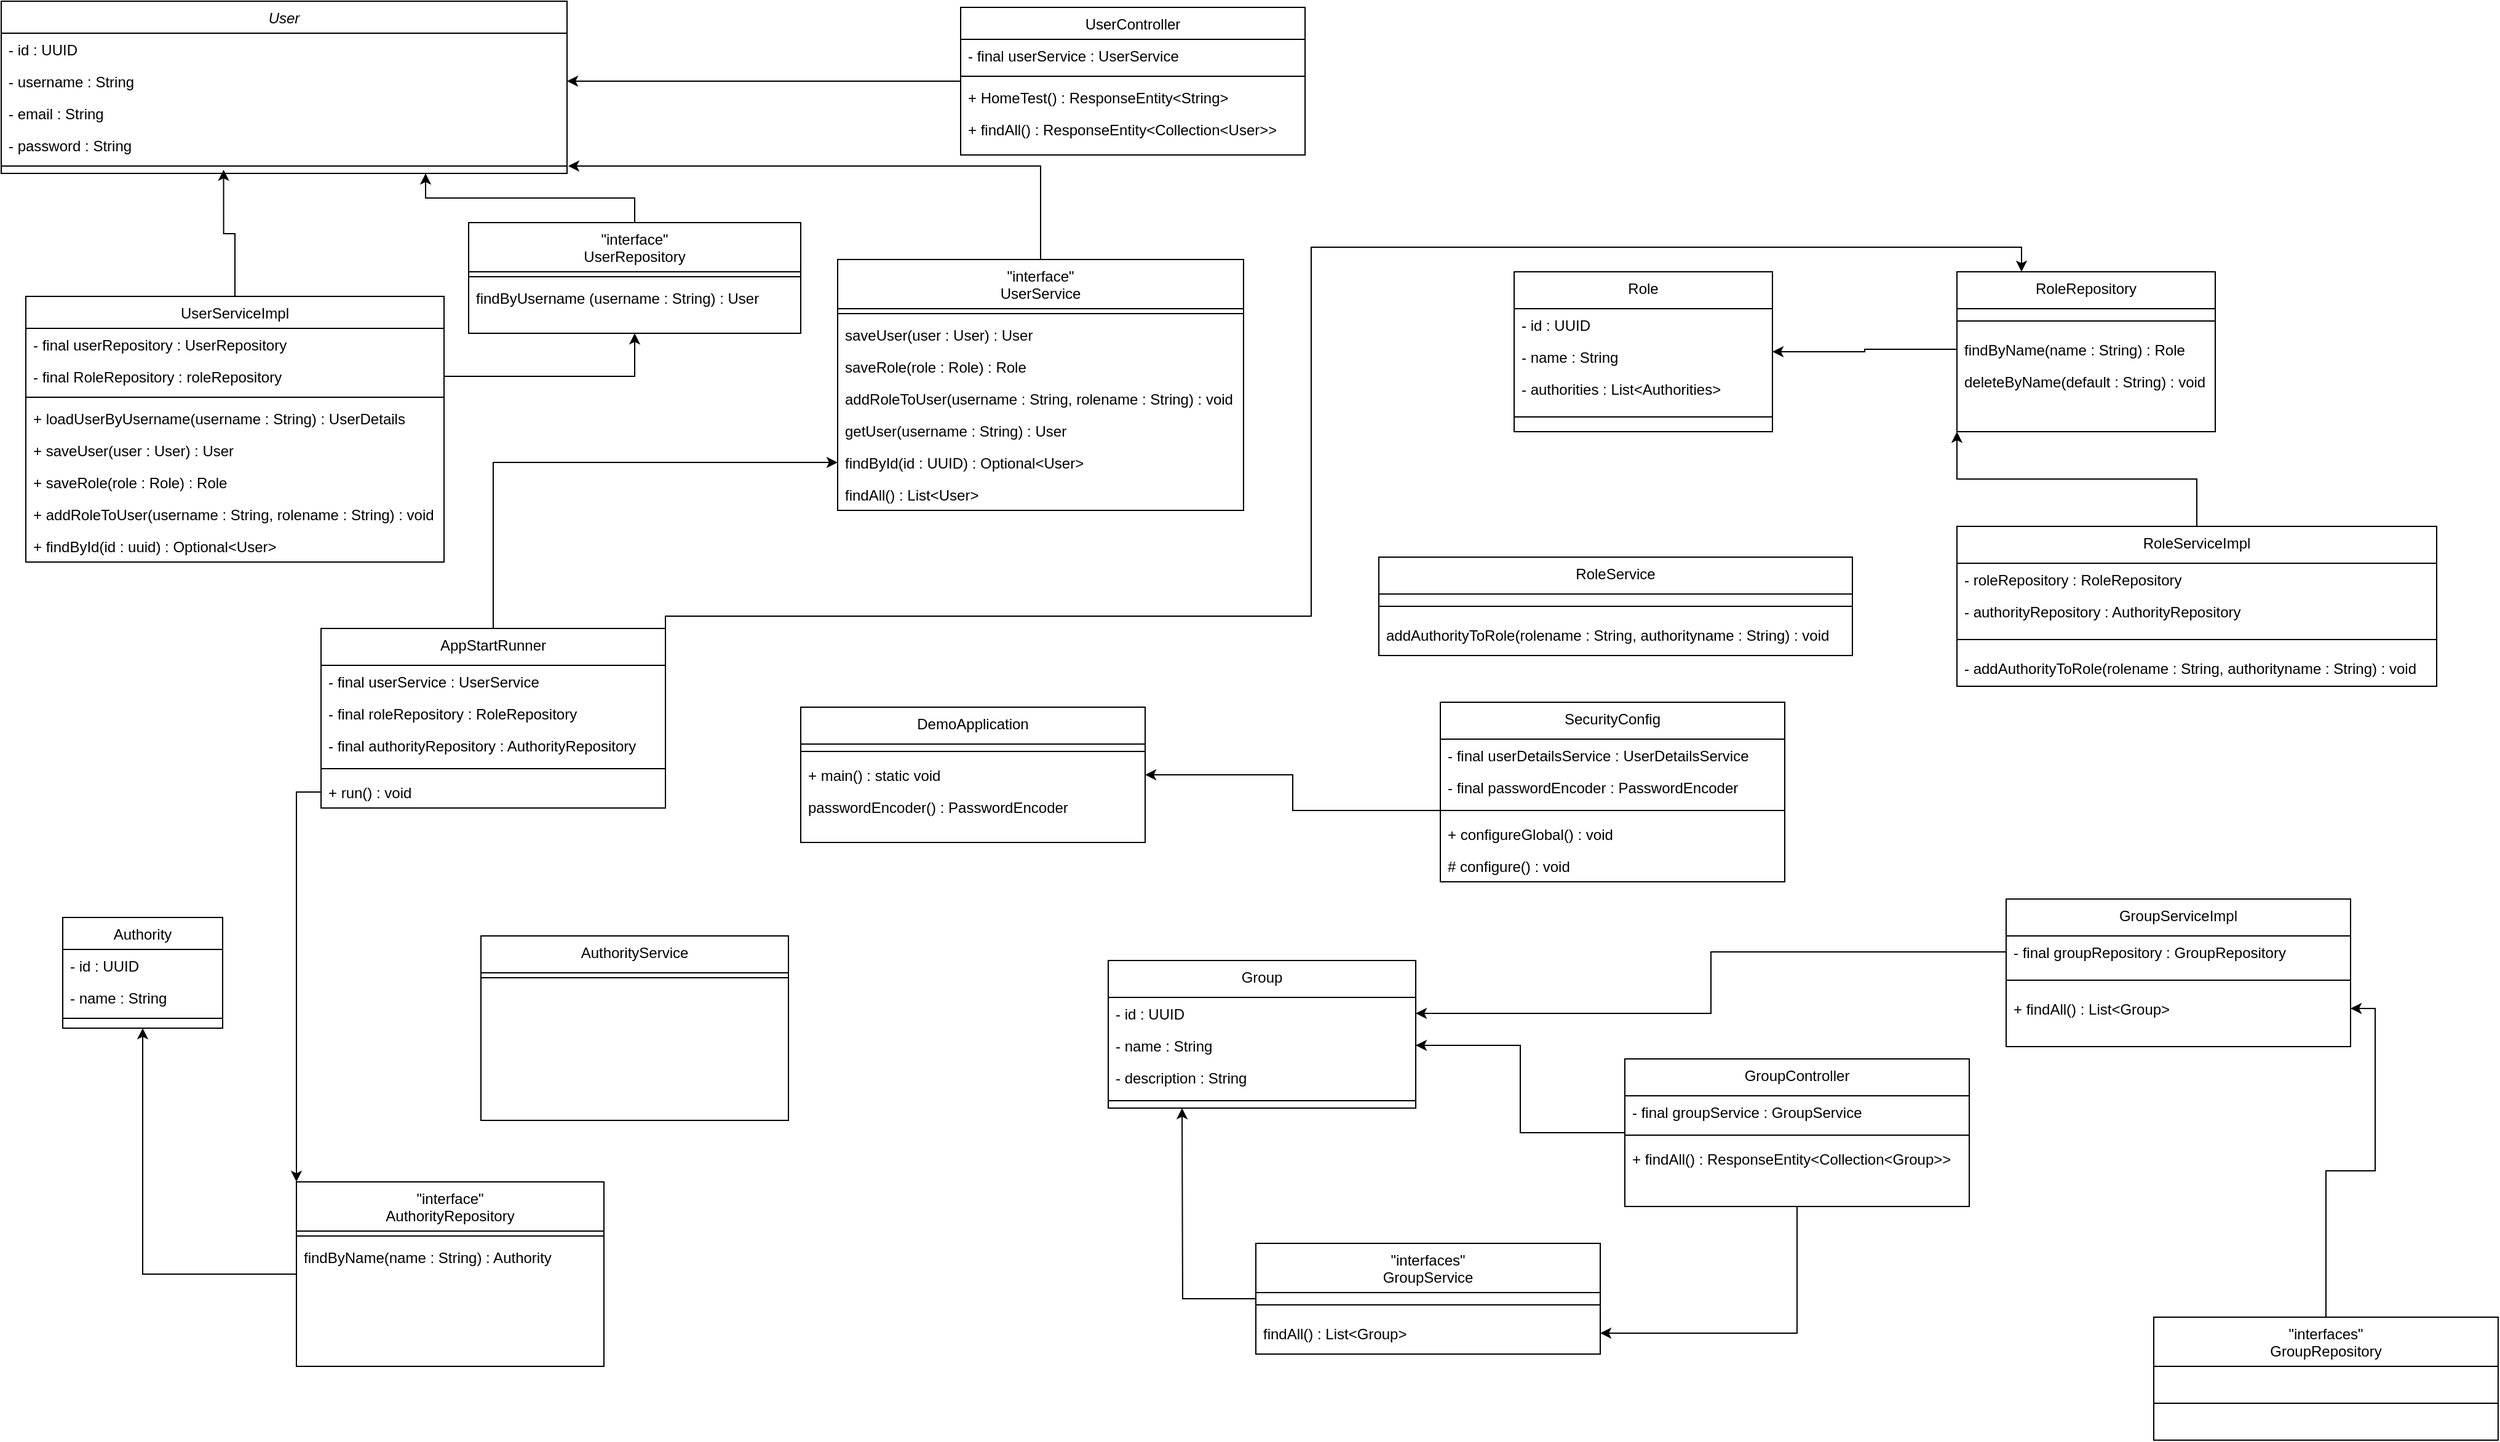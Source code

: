 <mxfile version="15.7.1" type="device"><diagram id="C5RBs43oDa-KdzZeNtuy" name="Page-1"><mxGraphModel dx="2031" dy="1174" grid="1" gridSize="10" guides="1" tooltips="1" connect="1" arrows="1" fold="1" page="1" pageScale="1" pageWidth="827" pageHeight="1169" math="0" shadow="0"><root><mxCell id="WIyWlLk6GJQsqaUBKTNV-0"/><mxCell id="WIyWlLk6GJQsqaUBKTNV-1" parent="WIyWlLk6GJQsqaUBKTNV-0"/><mxCell id="zkfFHV4jXpPFQw0GAbJ--0" value="User" style="swimlane;fontStyle=2;align=center;verticalAlign=top;childLayout=stackLayout;horizontal=1;startSize=26;horizontalStack=0;resizeParent=1;resizeLast=0;collapsible=1;marginBottom=0;rounded=0;shadow=0;strokeWidth=1;" parent="WIyWlLk6GJQsqaUBKTNV-1" vertex="1"><mxGeometry x="20" y="10" width="460" height="140" as="geometry"><mxRectangle x="230" y="140" width="160" height="26" as="alternateBounds"/></mxGeometry></mxCell><mxCell id="zkfFHV4jXpPFQw0GAbJ--1" value="- id : UUID" style="text;align=left;verticalAlign=top;spacingLeft=4;spacingRight=4;overflow=hidden;rotatable=0;points=[[0,0.5],[1,0.5]];portConstraint=eastwest;" parent="zkfFHV4jXpPFQw0GAbJ--0" vertex="1"><mxGeometry y="26" width="460" height="26" as="geometry"/></mxCell><mxCell id="zkfFHV4jXpPFQw0GAbJ--2" value="- username : String" style="text;align=left;verticalAlign=top;spacingLeft=4;spacingRight=4;overflow=hidden;rotatable=0;points=[[0,0.5],[1,0.5]];portConstraint=eastwest;rounded=0;shadow=0;html=0;" parent="zkfFHV4jXpPFQw0GAbJ--0" vertex="1"><mxGeometry y="52" width="460" height="26" as="geometry"/></mxCell><mxCell id="zkfFHV4jXpPFQw0GAbJ--3" value="- email : String" style="text;align=left;verticalAlign=top;spacingLeft=4;spacingRight=4;overflow=hidden;rotatable=0;points=[[0,0.5],[1,0.5]];portConstraint=eastwest;rounded=0;shadow=0;html=0;" parent="zkfFHV4jXpPFQw0GAbJ--0" vertex="1"><mxGeometry y="78" width="460" height="26" as="geometry"/></mxCell><mxCell id="X42Jda4j9QLvbI-s5N7s-0" value="- password : String" style="text;align=left;verticalAlign=top;spacingLeft=4;spacingRight=4;overflow=hidden;rotatable=0;points=[[0,0.5],[1,0.5]];portConstraint=eastwest;rounded=0;shadow=0;html=0;" vertex="1" parent="zkfFHV4jXpPFQw0GAbJ--0"><mxGeometry y="104" width="460" height="26" as="geometry"/></mxCell><mxCell id="zkfFHV4jXpPFQw0GAbJ--4" value="" style="line;html=1;strokeWidth=1;align=left;verticalAlign=middle;spacingTop=-1;spacingLeft=3;spacingRight=3;rotatable=0;labelPosition=right;points=[];portConstraint=eastwest;" parent="zkfFHV4jXpPFQw0GAbJ--0" vertex="1"><mxGeometry y="130" width="460" height="8" as="geometry"/></mxCell><mxCell id="X42Jda4j9QLvbI-s5N7s-59" style="edgeStyle=orthogonalEdgeStyle;rounded=0;orthogonalLoop=1;jettySize=auto;html=1;entryX=0.75;entryY=1;entryDx=0;entryDy=0;" edge="1" parent="WIyWlLk6GJQsqaUBKTNV-1" source="zkfFHV4jXpPFQw0GAbJ--6" target="zkfFHV4jXpPFQw0GAbJ--0"><mxGeometry relative="1" as="geometry"/></mxCell><mxCell id="zkfFHV4jXpPFQw0GAbJ--6" value="&quot;interface&quot;&#10;UserRepository" style="swimlane;fontStyle=0;align=center;verticalAlign=top;childLayout=stackLayout;horizontal=1;startSize=40;horizontalStack=0;resizeParent=1;resizeLast=0;collapsible=1;marginBottom=0;rounded=0;shadow=0;strokeWidth=1;" parent="WIyWlLk6GJQsqaUBKTNV-1" vertex="1"><mxGeometry x="400" y="190" width="270" height="90" as="geometry"><mxRectangle x="130" y="380" width="160" height="26" as="alternateBounds"/></mxGeometry></mxCell><mxCell id="zkfFHV4jXpPFQw0GAbJ--9" value="" style="line;html=1;strokeWidth=1;align=left;verticalAlign=middle;spacingTop=-1;spacingLeft=3;spacingRight=3;rotatable=0;labelPosition=right;points=[];portConstraint=eastwest;" parent="zkfFHV4jXpPFQw0GAbJ--6" vertex="1"><mxGeometry y="40" width="270" height="8" as="geometry"/></mxCell><mxCell id="X42Jda4j9QLvbI-s5N7s-19" value="findByUsername (username : String) : User" style="text;align=left;verticalAlign=top;spacingLeft=4;spacingRight=4;overflow=hidden;rotatable=0;points=[[0,0.5],[1,0.5]];portConstraint=eastwest;" vertex="1" parent="zkfFHV4jXpPFQw0GAbJ--6"><mxGeometry y="48" width="270" height="26" as="geometry"/></mxCell><mxCell id="X42Jda4j9QLvbI-s5N7s-63" style="edgeStyle=orthogonalEdgeStyle;rounded=0;orthogonalLoop=1;jettySize=auto;html=1;entryX=1.002;entryY=1.154;entryDx=0;entryDy=0;entryPerimeter=0;" edge="1" parent="WIyWlLk6GJQsqaUBKTNV-1" source="zkfFHV4jXpPFQw0GAbJ--13" target="X42Jda4j9QLvbI-s5N7s-0"><mxGeometry relative="1" as="geometry"/></mxCell><mxCell id="zkfFHV4jXpPFQw0GAbJ--13" value="&quot;interface&quot;&#10;UserService" style="swimlane;fontStyle=0;align=center;verticalAlign=top;childLayout=stackLayout;horizontal=1;startSize=40;horizontalStack=0;resizeParent=1;resizeLast=0;collapsible=1;marginBottom=0;rounded=0;shadow=0;strokeWidth=1;" parent="WIyWlLk6GJQsqaUBKTNV-1" vertex="1"><mxGeometry x="700" y="220" width="330" height="204" as="geometry"><mxRectangle x="340" y="380" width="170" height="26" as="alternateBounds"/></mxGeometry></mxCell><mxCell id="zkfFHV4jXpPFQw0GAbJ--15" value="" style="line;html=1;strokeWidth=1;align=left;verticalAlign=middle;spacingTop=-1;spacingLeft=3;spacingRight=3;rotatable=0;labelPosition=right;points=[];portConstraint=eastwest;" parent="zkfFHV4jXpPFQw0GAbJ--13" vertex="1"><mxGeometry y="40" width="330" height="8" as="geometry"/></mxCell><mxCell id="X42Jda4j9QLvbI-s5N7s-20" value="saveUser(user : User) : User" style="text;align=left;verticalAlign=top;spacingLeft=4;spacingRight=4;overflow=hidden;rotatable=0;points=[[0,0.5],[1,0.5]];portConstraint=eastwest;" vertex="1" parent="zkfFHV4jXpPFQw0GAbJ--13"><mxGeometry y="48" width="330" height="26" as="geometry"/></mxCell><mxCell id="X42Jda4j9QLvbI-s5N7s-21" value="saveRole(role : Role) : Role" style="text;align=left;verticalAlign=top;spacingLeft=4;spacingRight=4;overflow=hidden;rotatable=0;points=[[0,0.5],[1,0.5]];portConstraint=eastwest;" vertex="1" parent="zkfFHV4jXpPFQw0GAbJ--13"><mxGeometry y="74" width="330" height="26" as="geometry"/></mxCell><mxCell id="X42Jda4j9QLvbI-s5N7s-23" value="addRoleToUser(username : String, rolename : String) : void" style="text;align=left;verticalAlign=top;spacingLeft=4;spacingRight=4;overflow=hidden;rotatable=0;points=[[0,0.5],[1,0.5]];portConstraint=eastwest;" vertex="1" parent="zkfFHV4jXpPFQw0GAbJ--13"><mxGeometry y="100" width="330" height="26" as="geometry"/></mxCell><mxCell id="X42Jda4j9QLvbI-s5N7s-22" value="getUser(username : String) : User " style="text;align=left;verticalAlign=top;spacingLeft=4;spacingRight=4;overflow=hidden;rotatable=0;points=[[0,0.5],[1,0.5]];portConstraint=eastwest;" vertex="1" parent="zkfFHV4jXpPFQw0GAbJ--13"><mxGeometry y="126" width="330" height="26" as="geometry"/></mxCell><mxCell id="X42Jda4j9QLvbI-s5N7s-25" value="findById(id : UUID) : Optional&lt;User&gt;" style="text;align=left;verticalAlign=top;spacingLeft=4;spacingRight=4;overflow=hidden;rotatable=0;points=[[0,0.5],[1,0.5]];portConstraint=eastwest;" vertex="1" parent="zkfFHV4jXpPFQw0GAbJ--13"><mxGeometry y="152" width="330" height="26" as="geometry"/></mxCell><mxCell id="X42Jda4j9QLvbI-s5N7s-24" value="findAll() : List&lt;User&gt;" style="text;align=left;verticalAlign=top;spacingLeft=4;spacingRight=4;overflow=hidden;rotatable=0;points=[[0,0.5],[1,0.5]];portConstraint=eastwest;" vertex="1" parent="zkfFHV4jXpPFQw0GAbJ--13"><mxGeometry y="178" width="330" height="26" as="geometry"/></mxCell><mxCell id="X42Jda4j9QLvbI-s5N7s-60" style="edgeStyle=orthogonalEdgeStyle;rounded=0;orthogonalLoop=1;jettySize=auto;html=1;entryX=1;entryY=0.5;entryDx=0;entryDy=0;" edge="1" parent="WIyWlLk6GJQsqaUBKTNV-1" source="zkfFHV4jXpPFQw0GAbJ--17" target="zkfFHV4jXpPFQw0GAbJ--2"><mxGeometry relative="1" as="geometry"><mxPoint x="670" y="60" as="targetPoint"/></mxGeometry></mxCell><mxCell id="zkfFHV4jXpPFQw0GAbJ--17" value="UserController" style="swimlane;fontStyle=0;align=center;verticalAlign=top;childLayout=stackLayout;horizontal=1;startSize=26;horizontalStack=0;resizeParent=1;resizeLast=0;collapsible=1;marginBottom=0;rounded=0;shadow=0;strokeWidth=1;" parent="WIyWlLk6GJQsqaUBKTNV-1" vertex="1"><mxGeometry x="800" y="15" width="280" height="120" as="geometry"><mxRectangle x="550" y="140" width="160" height="26" as="alternateBounds"/></mxGeometry></mxCell><mxCell id="zkfFHV4jXpPFQw0GAbJ--18" value="- final userService : UserService" style="text;align=left;verticalAlign=top;spacingLeft=4;spacingRight=4;overflow=hidden;rotatable=0;points=[[0,0.5],[1,0.5]];portConstraint=eastwest;" parent="zkfFHV4jXpPFQw0GAbJ--17" vertex="1"><mxGeometry y="26" width="280" height="26" as="geometry"/></mxCell><mxCell id="zkfFHV4jXpPFQw0GAbJ--23" value="" style="line;html=1;strokeWidth=1;align=left;verticalAlign=middle;spacingTop=-1;spacingLeft=3;spacingRight=3;rotatable=0;labelPosition=right;points=[];portConstraint=eastwest;" parent="zkfFHV4jXpPFQw0GAbJ--17" vertex="1"><mxGeometry y="52" width="280" height="8" as="geometry"/></mxCell><mxCell id="zkfFHV4jXpPFQw0GAbJ--25" value="+ HomeTest() : ResponseEntity&lt;String&gt;" style="text;align=left;verticalAlign=top;spacingLeft=4;spacingRight=4;overflow=hidden;rotatable=0;points=[[0,0.5],[1,0.5]];portConstraint=eastwest;" parent="zkfFHV4jXpPFQw0GAbJ--17" vertex="1"><mxGeometry y="60" width="280" height="26" as="geometry"/></mxCell><mxCell id="X42Jda4j9QLvbI-s5N7s-32" value="+ findAll() : ResponseEntity&lt;Collection&lt;User&gt;&gt;" style="text;align=left;verticalAlign=top;spacingLeft=4;spacingRight=4;overflow=hidden;rotatable=0;points=[[0,0.5],[1,0.5]];portConstraint=eastwest;" vertex="1" parent="zkfFHV4jXpPFQw0GAbJ--17"><mxGeometry y="86" width="280" height="26" as="geometry"/></mxCell><mxCell id="X42Jda4j9QLvbI-s5N7s-53" style="edgeStyle=orthogonalEdgeStyle;rounded=0;orthogonalLoop=1;jettySize=auto;html=1;entryX=0.393;entryY=0.875;entryDx=0;entryDy=0;entryPerimeter=0;" edge="1" parent="WIyWlLk6GJQsqaUBKTNV-1" source="X42Jda4j9QLvbI-s5N7s-13" target="zkfFHV4jXpPFQw0GAbJ--4"><mxGeometry relative="1" as="geometry"/></mxCell><mxCell id="X42Jda4j9QLvbI-s5N7s-13" value="UserServiceImpl" style="swimlane;fontStyle=0;align=center;verticalAlign=top;childLayout=stackLayout;horizontal=1;startSize=26;horizontalStack=0;resizeParent=1;resizeLast=0;collapsible=1;marginBottom=0;rounded=0;shadow=0;strokeWidth=1;" vertex="1" parent="WIyWlLk6GJQsqaUBKTNV-1"><mxGeometry x="40" y="250" width="340" height="216" as="geometry"><mxRectangle x="340" y="380" width="170" height="26" as="alternateBounds"/></mxGeometry></mxCell><mxCell id="X42Jda4j9QLvbI-s5N7s-14" value="- final userRepository : UserRepository" style="text;align=left;verticalAlign=top;spacingLeft=4;spacingRight=4;overflow=hidden;rotatable=0;points=[[0,0.5],[1,0.5]];portConstraint=eastwest;" vertex="1" parent="X42Jda4j9QLvbI-s5N7s-13"><mxGeometry y="26" width="340" height="26" as="geometry"/></mxCell><mxCell id="X42Jda4j9QLvbI-s5N7s-26" value="- final RoleRepository : roleRepository" style="text;align=left;verticalAlign=top;spacingLeft=4;spacingRight=4;overflow=hidden;rotatable=0;points=[[0,0.5],[1,0.5]];portConstraint=eastwest;" vertex="1" parent="X42Jda4j9QLvbI-s5N7s-13"><mxGeometry y="52" width="340" height="26" as="geometry"/></mxCell><mxCell id="X42Jda4j9QLvbI-s5N7s-15" value="" style="line;html=1;strokeWidth=1;align=left;verticalAlign=middle;spacingTop=-1;spacingLeft=3;spacingRight=3;rotatable=0;labelPosition=right;points=[];portConstraint=eastwest;" vertex="1" parent="X42Jda4j9QLvbI-s5N7s-13"><mxGeometry y="78" width="340" height="8" as="geometry"/></mxCell><mxCell id="X42Jda4j9QLvbI-s5N7s-28" value="+ loadUserByUsername(username : String) : UserDetails" style="text;align=left;verticalAlign=top;spacingLeft=4;spacingRight=4;overflow=hidden;rotatable=0;points=[[0,0.5],[1,0.5]];portConstraint=eastwest;" vertex="1" parent="X42Jda4j9QLvbI-s5N7s-13"><mxGeometry y="86" width="340" height="26" as="geometry"/></mxCell><mxCell id="X42Jda4j9QLvbI-s5N7s-27" value="+ saveUser(user : User) : User" style="text;align=left;verticalAlign=top;spacingLeft=4;spacingRight=4;overflow=hidden;rotatable=0;points=[[0,0.5],[1,0.5]];portConstraint=eastwest;" vertex="1" parent="X42Jda4j9QLvbI-s5N7s-13"><mxGeometry y="112" width="340" height="26" as="geometry"/></mxCell><mxCell id="X42Jda4j9QLvbI-s5N7s-29" value="+ saveRole(role : Role) : Role" style="text;align=left;verticalAlign=top;spacingLeft=4;spacingRight=4;overflow=hidden;rotatable=0;points=[[0,0.5],[1,0.5]];portConstraint=eastwest;" vertex="1" parent="X42Jda4j9QLvbI-s5N7s-13"><mxGeometry y="138" width="340" height="26" as="geometry"/></mxCell><mxCell id="X42Jda4j9QLvbI-s5N7s-30" value="+ addRoleToUser(username : String, rolename : String) : void" style="text;align=left;verticalAlign=top;spacingLeft=4;spacingRight=4;overflow=hidden;rotatable=0;points=[[0,0.5],[1,0.5]];portConstraint=eastwest;" vertex="1" parent="X42Jda4j9QLvbI-s5N7s-13"><mxGeometry y="164" width="340" height="26" as="geometry"/></mxCell><mxCell id="X42Jda4j9QLvbI-s5N7s-31" value="+ findById(id : uuid) : Optional&lt;User&gt;" style="text;align=left;verticalAlign=top;spacingLeft=4;spacingRight=4;overflow=hidden;rotatable=0;points=[[0,0.5],[1,0.5]];portConstraint=eastwest;" vertex="1" parent="X42Jda4j9QLvbI-s5N7s-13"><mxGeometry y="190" width="340" height="26" as="geometry"/></mxCell><mxCell id="X42Jda4j9QLvbI-s5N7s-40" value="Authority" style="swimlane;fontStyle=0;align=center;verticalAlign=top;childLayout=stackLayout;horizontal=1;startSize=26;horizontalStack=0;resizeParent=1;resizeLast=0;collapsible=1;marginBottom=0;rounded=0;shadow=0;strokeWidth=1;" vertex="1" parent="WIyWlLk6GJQsqaUBKTNV-1"><mxGeometry x="70" y="755" width="130" height="90" as="geometry"><mxRectangle x="340" y="380" width="170" height="26" as="alternateBounds"/></mxGeometry></mxCell><mxCell id="X42Jda4j9QLvbI-s5N7s-41" value="- id : UUID" style="text;align=left;verticalAlign=top;spacingLeft=4;spacingRight=4;overflow=hidden;rotatable=0;points=[[0,0.5],[1,0.5]];portConstraint=eastwest;" vertex="1" parent="X42Jda4j9QLvbI-s5N7s-40"><mxGeometry y="26" width="130" height="26" as="geometry"/></mxCell><mxCell id="X42Jda4j9QLvbI-s5N7s-42" value="- name : String" style="text;align=left;verticalAlign=top;spacingLeft=4;spacingRight=4;overflow=hidden;rotatable=0;points=[[0,0.5],[1,0.5]];portConstraint=eastwest;" vertex="1" parent="X42Jda4j9QLvbI-s5N7s-40"><mxGeometry y="52" width="130" height="26" as="geometry"/></mxCell><mxCell id="X42Jda4j9QLvbI-s5N7s-43" value="" style="line;html=1;strokeWidth=1;align=left;verticalAlign=middle;spacingTop=-1;spacingLeft=3;spacingRight=3;rotatable=0;labelPosition=right;points=[];portConstraint=eastwest;" vertex="1" parent="X42Jda4j9QLvbI-s5N7s-40"><mxGeometry y="78" width="130" height="8" as="geometry"/></mxCell><mxCell id="X42Jda4j9QLvbI-s5N7s-58" style="edgeStyle=orthogonalEdgeStyle;rounded=0;orthogonalLoop=1;jettySize=auto;html=1;entryX=0.5;entryY=1;entryDx=0;entryDy=0;" edge="1" parent="WIyWlLk6GJQsqaUBKTNV-1" source="X42Jda4j9QLvbI-s5N7s-49" target="X42Jda4j9QLvbI-s5N7s-40"><mxGeometry relative="1" as="geometry"/></mxCell><mxCell id="X42Jda4j9QLvbI-s5N7s-49" value="&quot;interface&quot;&#10;AuthorityRepository" style="swimlane;fontStyle=0;align=center;verticalAlign=top;childLayout=stackLayout;horizontal=1;startSize=40;horizontalStack=0;resizeParent=1;resizeLast=0;collapsible=1;marginBottom=0;rounded=0;shadow=0;strokeWidth=1;" vertex="1" parent="WIyWlLk6GJQsqaUBKTNV-1"><mxGeometry x="260" y="970" width="250" height="150" as="geometry"><mxRectangle x="340" y="380" width="170" height="26" as="alternateBounds"/></mxGeometry></mxCell><mxCell id="X42Jda4j9QLvbI-s5N7s-52" value="" style="line;html=1;strokeWidth=1;align=left;verticalAlign=middle;spacingTop=-1;spacingLeft=3;spacingRight=3;rotatable=0;labelPosition=right;points=[];portConstraint=eastwest;" vertex="1" parent="X42Jda4j9QLvbI-s5N7s-49"><mxGeometry y="40" width="250" height="8" as="geometry"/></mxCell><mxCell id="X42Jda4j9QLvbI-s5N7s-50" value="findByName(name : String) : Authority" style="text;align=left;verticalAlign=top;spacingLeft=4;spacingRight=4;overflow=hidden;rotatable=0;points=[[0,0.5],[1,0.5]];portConstraint=eastwest;" vertex="1" parent="X42Jda4j9QLvbI-s5N7s-49"><mxGeometry y="48" width="250" height="26" as="geometry"/></mxCell><mxCell id="X42Jda4j9QLvbI-s5N7s-54" style="edgeStyle=orthogonalEdgeStyle;rounded=0;orthogonalLoop=1;jettySize=auto;html=1;entryX=0.5;entryY=1;entryDx=0;entryDy=0;" edge="1" parent="WIyWlLk6GJQsqaUBKTNV-1" source="X42Jda4j9QLvbI-s5N7s-26" target="zkfFHV4jXpPFQw0GAbJ--6"><mxGeometry relative="1" as="geometry"/></mxCell><mxCell id="X42Jda4j9QLvbI-s5N7s-55" value="AuthorityService" style="swimlane;fontStyle=0;align=center;verticalAlign=top;childLayout=stackLayout;horizontal=1;startSize=30;horizontalStack=0;resizeParent=1;resizeLast=0;collapsible=1;marginBottom=0;rounded=0;shadow=0;strokeWidth=1;" vertex="1" parent="WIyWlLk6GJQsqaUBKTNV-1"><mxGeometry x="410" y="770" width="250" height="150" as="geometry"><mxRectangle x="340" y="380" width="170" height="26" as="alternateBounds"/></mxGeometry></mxCell><mxCell id="X42Jda4j9QLvbI-s5N7s-56" value="" style="line;html=1;strokeWidth=1;align=left;verticalAlign=middle;spacingTop=-1;spacingLeft=3;spacingRight=3;rotatable=0;labelPosition=right;points=[];portConstraint=eastwest;" vertex="1" parent="X42Jda4j9QLvbI-s5N7s-55"><mxGeometry y="30" width="250" height="8" as="geometry"/></mxCell><mxCell id="X42Jda4j9QLvbI-s5N7s-64" value="Group" style="swimlane;fontStyle=0;align=center;verticalAlign=top;childLayout=stackLayout;horizontal=1;startSize=30;horizontalStack=0;resizeParent=1;resizeLast=0;collapsible=1;marginBottom=0;rounded=0;shadow=0;strokeWidth=1;" vertex="1" parent="WIyWlLk6GJQsqaUBKTNV-1"><mxGeometry x="920" y="790" width="250" height="120" as="geometry"><mxRectangle x="340" y="380" width="170" height="26" as="alternateBounds"/></mxGeometry></mxCell><mxCell id="X42Jda4j9QLvbI-s5N7s-66" value="- id : UUID" style="text;align=left;verticalAlign=top;spacingLeft=4;spacingRight=4;overflow=hidden;rotatable=0;points=[[0,0.5],[1,0.5]];portConstraint=eastwest;" vertex="1" parent="X42Jda4j9QLvbI-s5N7s-64"><mxGeometry y="30" width="250" height="26" as="geometry"/></mxCell><mxCell id="X42Jda4j9QLvbI-s5N7s-67" value="- name : String" style="text;align=left;verticalAlign=top;spacingLeft=4;spacingRight=4;overflow=hidden;rotatable=0;points=[[0,0.5],[1,0.5]];portConstraint=eastwest;" vertex="1" parent="X42Jda4j9QLvbI-s5N7s-64"><mxGeometry y="56" width="250" height="26" as="geometry"/></mxCell><mxCell id="X42Jda4j9QLvbI-s5N7s-68" value="- description : String" style="text;align=left;verticalAlign=top;spacingLeft=4;spacingRight=4;overflow=hidden;rotatable=0;points=[[0,0.5],[1,0.5]];portConstraint=eastwest;" vertex="1" parent="X42Jda4j9QLvbI-s5N7s-64"><mxGeometry y="82" width="250" height="26" as="geometry"/></mxCell><mxCell id="X42Jda4j9QLvbI-s5N7s-65" value="" style="line;html=1;strokeWidth=1;align=left;verticalAlign=middle;spacingTop=-1;spacingLeft=3;spacingRight=3;rotatable=0;labelPosition=right;points=[];portConstraint=eastwest;" vertex="1" parent="X42Jda4j9QLvbI-s5N7s-64"><mxGeometry y="108" width="250" height="12" as="geometry"/></mxCell><mxCell id="X42Jda4j9QLvbI-s5N7s-88" style="edgeStyle=orthogonalEdgeStyle;rounded=0;orthogonalLoop=1;jettySize=auto;html=1;entryX=1;entryY=0.5;entryDx=0;entryDy=0;" edge="1" parent="WIyWlLk6GJQsqaUBKTNV-1" source="X42Jda4j9QLvbI-s5N7s-69" target="X42Jda4j9QLvbI-s5N7s-67"><mxGeometry relative="1" as="geometry"/></mxCell><mxCell id="X42Jda4j9QLvbI-s5N7s-94" style="edgeStyle=orthogonalEdgeStyle;rounded=0;orthogonalLoop=1;jettySize=auto;html=1;exitX=0.5;exitY=1;exitDx=0;exitDy=0;entryX=1;entryY=0.5;entryDx=0;entryDy=0;" edge="1" parent="WIyWlLk6GJQsqaUBKTNV-1" source="X42Jda4j9QLvbI-s5N7s-69" target="X42Jda4j9QLvbI-s5N7s-84"><mxGeometry relative="1" as="geometry"/></mxCell><mxCell id="X42Jda4j9QLvbI-s5N7s-69" value="GroupController" style="swimlane;fontStyle=0;align=center;verticalAlign=top;childLayout=stackLayout;horizontal=1;startSize=30;horizontalStack=0;resizeParent=1;resizeLast=0;collapsible=1;marginBottom=0;rounded=0;shadow=0;strokeWidth=1;" vertex="1" parent="WIyWlLk6GJQsqaUBKTNV-1"><mxGeometry x="1340" y="870" width="280" height="120" as="geometry"><mxRectangle x="340" y="380" width="170" height="26" as="alternateBounds"/></mxGeometry></mxCell><mxCell id="X42Jda4j9QLvbI-s5N7s-70" value="- final groupService : GroupService" style="text;align=left;verticalAlign=top;spacingLeft=4;spacingRight=4;overflow=hidden;rotatable=0;points=[[0,0.5],[1,0.5]];portConstraint=eastwest;" vertex="1" parent="X42Jda4j9QLvbI-s5N7s-69"><mxGeometry y="30" width="280" height="26" as="geometry"/></mxCell><mxCell id="X42Jda4j9QLvbI-s5N7s-73" value="" style="line;html=1;strokeWidth=1;align=left;verticalAlign=middle;spacingTop=-1;spacingLeft=3;spacingRight=3;rotatable=0;labelPosition=right;points=[];portConstraint=eastwest;" vertex="1" parent="X42Jda4j9QLvbI-s5N7s-69"><mxGeometry y="56" width="280" height="12" as="geometry"/></mxCell><mxCell id="X42Jda4j9QLvbI-s5N7s-74" value="+ findAll() : ResponseEntity&lt;Collection&lt;Group&gt;&gt;" style="text;align=left;verticalAlign=top;spacingLeft=4;spacingRight=4;overflow=hidden;rotatable=0;points=[[0,0.5],[1,0.5]];portConstraint=eastwest;" vertex="1" parent="X42Jda4j9QLvbI-s5N7s-69"><mxGeometry y="68" width="280" height="26" as="geometry"/></mxCell><mxCell id="X42Jda4j9QLvbI-s5N7s-91" style="edgeStyle=orthogonalEdgeStyle;rounded=0;orthogonalLoop=1;jettySize=auto;html=1;" edge="1" parent="WIyWlLk6GJQsqaUBKTNV-1" source="X42Jda4j9QLvbI-s5N7s-75" target="X42Jda4j9QLvbI-s5N7s-87"><mxGeometry relative="1" as="geometry"/></mxCell><mxCell id="X42Jda4j9QLvbI-s5N7s-75" value="&quot;interfaces&quot;&#10;GroupRepository" style="swimlane;fontStyle=0;align=center;verticalAlign=top;childLayout=stackLayout;horizontal=1;startSize=40;horizontalStack=0;resizeParent=1;resizeLast=0;collapsible=1;marginBottom=0;rounded=0;shadow=0;strokeWidth=1;" vertex="1" parent="WIyWlLk6GJQsqaUBKTNV-1"><mxGeometry x="1770" y="1080" width="280" height="100" as="geometry"><mxRectangle x="340" y="380" width="170" height="26" as="alternateBounds"/></mxGeometry></mxCell><mxCell id="X42Jda4j9QLvbI-s5N7s-77" value="" style="line;html=1;strokeWidth=1;align=left;verticalAlign=middle;spacingTop=-1;spacingLeft=3;spacingRight=3;rotatable=0;labelPosition=right;points=[];portConstraint=eastwest;" vertex="1" parent="X42Jda4j9QLvbI-s5N7s-75"><mxGeometry y="40" width="280" height="60" as="geometry"/></mxCell><mxCell id="X42Jda4j9QLvbI-s5N7s-93" style="edgeStyle=orthogonalEdgeStyle;rounded=0;orthogonalLoop=1;jettySize=auto;html=1;" edge="1" parent="WIyWlLk6GJQsqaUBKTNV-1" source="X42Jda4j9QLvbI-s5N7s-79"><mxGeometry relative="1" as="geometry"><mxPoint x="980" y="910" as="targetPoint"/></mxGeometry></mxCell><mxCell id="X42Jda4j9QLvbI-s5N7s-79" value="&quot;interfaces&quot;&#10;GroupService" style="swimlane;fontStyle=0;align=center;verticalAlign=top;childLayout=stackLayout;horizontal=1;startSize=40;horizontalStack=0;resizeParent=1;resizeLast=0;collapsible=1;marginBottom=0;rounded=0;shadow=0;strokeWidth=1;" vertex="1" parent="WIyWlLk6GJQsqaUBKTNV-1"><mxGeometry x="1040" y="1020" width="280" height="90" as="geometry"><mxRectangle x="340" y="380" width="170" height="26" as="alternateBounds"/></mxGeometry></mxCell><mxCell id="X42Jda4j9QLvbI-s5N7s-80" value="" style="line;html=1;strokeWidth=1;align=left;verticalAlign=middle;spacingTop=-1;spacingLeft=3;spacingRight=3;rotatable=0;labelPosition=right;points=[];portConstraint=eastwest;" vertex="1" parent="X42Jda4j9QLvbI-s5N7s-79"><mxGeometry y="40" width="280" height="20" as="geometry"/></mxCell><mxCell id="X42Jda4j9QLvbI-s5N7s-84" value="findAll() : List&lt;Group&gt;" style="text;align=left;verticalAlign=top;spacingLeft=4;spacingRight=4;overflow=hidden;rotatable=0;points=[[0,0.5],[1,0.5]];portConstraint=eastwest;" vertex="1" parent="X42Jda4j9QLvbI-s5N7s-79"><mxGeometry y="60" width="280" height="26" as="geometry"/></mxCell><mxCell id="X42Jda4j9QLvbI-s5N7s-81" value="GroupServiceImpl" style="swimlane;fontStyle=0;align=center;verticalAlign=top;childLayout=stackLayout;horizontal=1;startSize=30;horizontalStack=0;resizeParent=1;resizeLast=0;collapsible=1;marginBottom=0;rounded=0;shadow=0;strokeWidth=1;" vertex="1" parent="WIyWlLk6GJQsqaUBKTNV-1"><mxGeometry x="1650" y="740" width="280" height="120" as="geometry"><mxRectangle x="340" y="380" width="170" height="26" as="alternateBounds"/></mxGeometry></mxCell><mxCell id="X42Jda4j9QLvbI-s5N7s-85" value="- final groupRepository : GroupRepository" style="text;align=left;verticalAlign=top;spacingLeft=4;spacingRight=4;overflow=hidden;rotatable=0;points=[[0,0.5],[1,0.5]];portConstraint=eastwest;" vertex="1" parent="X42Jda4j9QLvbI-s5N7s-81"><mxGeometry y="30" width="280" height="26" as="geometry"/></mxCell><mxCell id="X42Jda4j9QLvbI-s5N7s-86" value="" style="line;html=1;strokeWidth=1;align=left;verticalAlign=middle;spacingTop=-1;spacingLeft=3;spacingRight=3;rotatable=0;labelPosition=right;points=[];portConstraint=eastwest;" vertex="1" parent="X42Jda4j9QLvbI-s5N7s-81"><mxGeometry y="56" width="280" height="20" as="geometry"/></mxCell><mxCell id="X42Jda4j9QLvbI-s5N7s-87" value="+ findAll() : List&lt;Group&gt;" style="text;align=left;verticalAlign=top;spacingLeft=4;spacingRight=4;overflow=hidden;rotatable=0;points=[[0,0.5],[1,0.5]];portConstraint=eastwest;" vertex="1" parent="X42Jda4j9QLvbI-s5N7s-81"><mxGeometry y="76" width="280" height="26" as="geometry"/></mxCell><mxCell id="X42Jda4j9QLvbI-s5N7s-95" style="edgeStyle=orthogonalEdgeStyle;rounded=0;orthogonalLoop=1;jettySize=auto;html=1;entryX=1;entryY=0.5;entryDx=0;entryDy=0;" edge="1" parent="WIyWlLk6GJQsqaUBKTNV-1" source="X42Jda4j9QLvbI-s5N7s-85" target="X42Jda4j9QLvbI-s5N7s-66"><mxGeometry relative="1" as="geometry"/></mxCell><mxCell id="X42Jda4j9QLvbI-s5N7s-96" value="Role" style="swimlane;fontStyle=0;align=center;verticalAlign=top;childLayout=stackLayout;horizontal=1;startSize=30;horizontalStack=0;resizeParent=1;resizeLast=0;collapsible=1;marginBottom=0;rounded=0;shadow=0;strokeWidth=1;" vertex="1" parent="WIyWlLk6GJQsqaUBKTNV-1"><mxGeometry x="1250" y="230" width="210" height="130" as="geometry"><mxRectangle x="340" y="380" width="170" height="26" as="alternateBounds"/></mxGeometry></mxCell><mxCell id="X42Jda4j9QLvbI-s5N7s-97" value="- id : UUID" style="text;align=left;verticalAlign=top;spacingLeft=4;spacingRight=4;overflow=hidden;rotatable=0;points=[[0,0.5],[1,0.5]];portConstraint=eastwest;" vertex="1" parent="X42Jda4j9QLvbI-s5N7s-96"><mxGeometry y="30" width="210" height="26" as="geometry"/></mxCell><mxCell id="X42Jda4j9QLvbI-s5N7s-101" value="- name : String" style="text;align=left;verticalAlign=top;spacingLeft=4;spacingRight=4;overflow=hidden;rotatable=0;points=[[0,0.5],[1,0.5]];portConstraint=eastwest;" vertex="1" parent="X42Jda4j9QLvbI-s5N7s-96"><mxGeometry y="56" width="210" height="26" as="geometry"/></mxCell><mxCell id="X42Jda4j9QLvbI-s5N7s-100" value="- authorities : List&lt;Authorities&gt;" style="text;align=left;verticalAlign=top;spacingLeft=4;spacingRight=4;overflow=hidden;rotatable=0;points=[[0,0.5],[1,0.5]];portConstraint=eastwest;" vertex="1" parent="X42Jda4j9QLvbI-s5N7s-96"><mxGeometry y="82" width="210" height="26" as="geometry"/></mxCell><mxCell id="X42Jda4j9QLvbI-s5N7s-98" value="" style="line;html=1;strokeWidth=1;align=left;verticalAlign=middle;spacingTop=-1;spacingLeft=3;spacingRight=3;rotatable=0;labelPosition=right;points=[];portConstraint=eastwest;" vertex="1" parent="X42Jda4j9QLvbI-s5N7s-96"><mxGeometry y="108" width="210" height="20" as="geometry"/></mxCell><mxCell id="X42Jda4j9QLvbI-s5N7s-102" value="RoleRepository" style="swimlane;fontStyle=0;align=center;verticalAlign=top;childLayout=stackLayout;horizontal=1;startSize=30;horizontalStack=0;resizeParent=1;resizeLast=0;collapsible=1;marginBottom=0;rounded=0;shadow=0;strokeWidth=1;" vertex="1" parent="WIyWlLk6GJQsqaUBKTNV-1"><mxGeometry x="1610" y="230" width="210" height="130" as="geometry"><mxRectangle x="340" y="380" width="170" height="26" as="alternateBounds"/></mxGeometry></mxCell><mxCell id="X42Jda4j9QLvbI-s5N7s-106" value="" style="line;html=1;strokeWidth=1;align=left;verticalAlign=middle;spacingTop=-1;spacingLeft=3;spacingRight=3;rotatable=0;labelPosition=right;points=[];portConstraint=eastwest;" vertex="1" parent="X42Jda4j9QLvbI-s5N7s-102"><mxGeometry y="30" width="210" height="20" as="geometry"/></mxCell><mxCell id="X42Jda4j9QLvbI-s5N7s-105" value="findByName(name : String) : Role" style="text;align=left;verticalAlign=top;spacingLeft=4;spacingRight=4;overflow=hidden;rotatable=0;points=[[0,0.5],[1,0.5]];portConstraint=eastwest;" vertex="1" parent="X42Jda4j9QLvbI-s5N7s-102"><mxGeometry y="50" width="210" height="26" as="geometry"/></mxCell><mxCell id="X42Jda4j9QLvbI-s5N7s-107" value="deleteByName(default : String) : void" style="text;align=left;verticalAlign=top;spacingLeft=4;spacingRight=4;overflow=hidden;rotatable=0;points=[[0,0.5],[1,0.5]];portConstraint=eastwest;" vertex="1" parent="X42Jda4j9QLvbI-s5N7s-102"><mxGeometry y="76" width="210" height="26" as="geometry"/></mxCell><mxCell id="X42Jda4j9QLvbI-s5N7s-108" value="RoleService" style="swimlane;fontStyle=0;align=center;verticalAlign=top;childLayout=stackLayout;horizontal=1;startSize=30;horizontalStack=0;resizeParent=1;resizeLast=0;collapsible=1;marginBottom=0;rounded=0;shadow=0;strokeWidth=1;" vertex="1" parent="WIyWlLk6GJQsqaUBKTNV-1"><mxGeometry x="1140" y="462" width="385" height="80" as="geometry"><mxRectangle x="340" y="380" width="170" height="26" as="alternateBounds"/></mxGeometry></mxCell><mxCell id="X42Jda4j9QLvbI-s5N7s-109" value="" style="line;html=1;strokeWidth=1;align=left;verticalAlign=middle;spacingTop=-1;spacingLeft=3;spacingRight=3;rotatable=0;labelPosition=right;points=[];portConstraint=eastwest;" vertex="1" parent="X42Jda4j9QLvbI-s5N7s-108"><mxGeometry y="30" width="385" height="20" as="geometry"/></mxCell><mxCell id="X42Jda4j9QLvbI-s5N7s-110" value="addAuthorityToRole(rolename : String, authorityname : String) : void" style="text;align=left;verticalAlign=top;spacingLeft=4;spacingRight=4;overflow=hidden;rotatable=0;points=[[0,0.5],[1,0.5]];portConstraint=eastwest;" vertex="1" parent="X42Jda4j9QLvbI-s5N7s-108"><mxGeometry y="50" width="385" height="26" as="geometry"/></mxCell><mxCell id="X42Jda4j9QLvbI-s5N7s-119" style="edgeStyle=orthogonalEdgeStyle;rounded=0;orthogonalLoop=1;jettySize=auto;html=1;entryX=0;entryY=1;entryDx=0;entryDy=0;" edge="1" parent="WIyWlLk6GJQsqaUBKTNV-1" source="X42Jda4j9QLvbI-s5N7s-112" target="X42Jda4j9QLvbI-s5N7s-102"><mxGeometry relative="1" as="geometry"/></mxCell><mxCell id="X42Jda4j9QLvbI-s5N7s-112" value="RoleServiceImpl" style="swimlane;fontStyle=0;align=center;verticalAlign=top;childLayout=stackLayout;horizontal=1;startSize=30;horizontalStack=0;resizeParent=1;resizeLast=0;collapsible=1;marginBottom=0;rounded=0;shadow=0;strokeWidth=1;" vertex="1" parent="WIyWlLk6GJQsqaUBKTNV-1"><mxGeometry x="1610" y="437" width="390" height="130" as="geometry"><mxRectangle x="340" y="380" width="170" height="26" as="alternateBounds"/></mxGeometry></mxCell><mxCell id="X42Jda4j9QLvbI-s5N7s-113" value="- roleRepository : RoleRepository" style="text;align=left;verticalAlign=top;spacingLeft=4;spacingRight=4;overflow=hidden;rotatable=0;points=[[0,0.5],[1,0.5]];portConstraint=eastwest;" vertex="1" parent="X42Jda4j9QLvbI-s5N7s-112"><mxGeometry y="30" width="390" height="26" as="geometry"/></mxCell><mxCell id="X42Jda4j9QLvbI-s5N7s-114" value="- authorityRepository : AuthorityRepository" style="text;align=left;verticalAlign=top;spacingLeft=4;spacingRight=4;overflow=hidden;rotatable=0;points=[[0,0.5],[1,0.5]];portConstraint=eastwest;" vertex="1" parent="X42Jda4j9QLvbI-s5N7s-112"><mxGeometry y="56" width="390" height="26" as="geometry"/></mxCell><mxCell id="X42Jda4j9QLvbI-s5N7s-116" value="" style="line;html=1;strokeWidth=1;align=left;verticalAlign=middle;spacingTop=-1;spacingLeft=3;spacingRight=3;rotatable=0;labelPosition=right;points=[];portConstraint=eastwest;" vertex="1" parent="X42Jda4j9QLvbI-s5N7s-112"><mxGeometry y="82" width="390" height="20" as="geometry"/></mxCell><mxCell id="X42Jda4j9QLvbI-s5N7s-117" value="- addAuthorityToRole(rolename : String, authorityname : String) : void" style="text;align=left;verticalAlign=top;spacingLeft=4;spacingRight=4;overflow=hidden;rotatable=0;points=[[0,0.5],[1,0.5]];portConstraint=eastwest;" vertex="1" parent="X42Jda4j9QLvbI-s5N7s-112"><mxGeometry y="102" width="390" height="26" as="geometry"/></mxCell><mxCell id="X42Jda4j9QLvbI-s5N7s-118" style="edgeStyle=orthogonalEdgeStyle;rounded=0;orthogonalLoop=1;jettySize=auto;html=1;" edge="1" parent="WIyWlLk6GJQsqaUBKTNV-1" source="X42Jda4j9QLvbI-s5N7s-105" target="X42Jda4j9QLvbI-s5N7s-96"><mxGeometry relative="1" as="geometry"/></mxCell><mxCell id="X42Jda4j9QLvbI-s5N7s-133" style="edgeStyle=orthogonalEdgeStyle;rounded=0;orthogonalLoop=1;jettySize=auto;html=1;entryX=0;entryY=0.5;entryDx=0;entryDy=0;" edge="1" parent="WIyWlLk6GJQsqaUBKTNV-1" source="X42Jda4j9QLvbI-s5N7s-120" target="X42Jda4j9QLvbI-s5N7s-25"><mxGeometry relative="1" as="geometry"/></mxCell><mxCell id="X42Jda4j9QLvbI-s5N7s-120" value="AppStartRunner" style="swimlane;fontStyle=0;align=center;verticalAlign=top;childLayout=stackLayout;horizontal=1;startSize=30;horizontalStack=0;resizeParent=1;resizeLast=0;collapsible=1;marginBottom=0;rounded=0;shadow=0;strokeWidth=1;" vertex="1" parent="WIyWlLk6GJQsqaUBKTNV-1"><mxGeometry x="280" y="520" width="280" height="146" as="geometry"><mxRectangle x="340" y="380" width="170" height="26" as="alternateBounds"/></mxGeometry></mxCell><mxCell id="X42Jda4j9QLvbI-s5N7s-121" value="- final userService : UserService" style="text;align=left;verticalAlign=top;spacingLeft=4;spacingRight=4;overflow=hidden;rotatable=0;points=[[0,0.5],[1,0.5]];portConstraint=eastwest;" vertex="1" parent="X42Jda4j9QLvbI-s5N7s-120"><mxGeometry y="30" width="280" height="26" as="geometry"/></mxCell><mxCell id="X42Jda4j9QLvbI-s5N7s-124" value="- final roleRepository : RoleRepository" style="text;align=left;verticalAlign=top;spacingLeft=4;spacingRight=4;overflow=hidden;rotatable=0;points=[[0,0.5],[1,0.5]];portConstraint=eastwest;" vertex="1" parent="X42Jda4j9QLvbI-s5N7s-120"><mxGeometry y="56" width="280" height="26" as="geometry"/></mxCell><mxCell id="X42Jda4j9QLvbI-s5N7s-125" value="- final authorityRepository : AuthorityRepository" style="text;align=left;verticalAlign=top;spacingLeft=4;spacingRight=4;overflow=hidden;rotatable=0;points=[[0,0.5],[1,0.5]];portConstraint=eastwest;" vertex="1" parent="X42Jda4j9QLvbI-s5N7s-120"><mxGeometry y="82" width="280" height="26" as="geometry"/></mxCell><mxCell id="X42Jda4j9QLvbI-s5N7s-122" value="" style="line;html=1;strokeWidth=1;align=left;verticalAlign=middle;spacingTop=-1;spacingLeft=3;spacingRight=3;rotatable=0;labelPosition=right;points=[];portConstraint=eastwest;" vertex="1" parent="X42Jda4j9QLvbI-s5N7s-120"><mxGeometry y="108" width="280" height="12" as="geometry"/></mxCell><mxCell id="X42Jda4j9QLvbI-s5N7s-123" value="+ run() : void" style="text;align=left;verticalAlign=top;spacingLeft=4;spacingRight=4;overflow=hidden;rotatable=0;points=[[0,0.5],[1,0.5]];portConstraint=eastwest;" vertex="1" parent="X42Jda4j9QLvbI-s5N7s-120"><mxGeometry y="120" width="280" height="26" as="geometry"/></mxCell><mxCell id="X42Jda4j9QLvbI-s5N7s-126" value="DemoApplication" style="swimlane;fontStyle=0;align=center;verticalAlign=top;childLayout=stackLayout;horizontal=1;startSize=30;horizontalStack=0;resizeParent=1;resizeLast=0;collapsible=1;marginBottom=0;rounded=0;shadow=0;strokeWidth=1;" vertex="1" parent="WIyWlLk6GJQsqaUBKTNV-1"><mxGeometry x="670" y="584" width="280" height="110" as="geometry"><mxRectangle x="340" y="380" width="170" height="26" as="alternateBounds"/></mxGeometry></mxCell><mxCell id="X42Jda4j9QLvbI-s5N7s-130" value="" style="line;html=1;strokeWidth=1;align=left;verticalAlign=middle;spacingTop=-1;spacingLeft=3;spacingRight=3;rotatable=0;labelPosition=right;points=[];portConstraint=eastwest;" vertex="1" parent="X42Jda4j9QLvbI-s5N7s-126"><mxGeometry y="30" width="280" height="12" as="geometry"/></mxCell><mxCell id="X42Jda4j9QLvbI-s5N7s-131" value="+ main() : static void" style="text;align=left;verticalAlign=top;spacingLeft=4;spacingRight=4;overflow=hidden;rotatable=0;points=[[0,0.5],[1,0.5]];portConstraint=eastwest;" vertex="1" parent="X42Jda4j9QLvbI-s5N7s-126"><mxGeometry y="42" width="280" height="26" as="geometry"/></mxCell><mxCell id="X42Jda4j9QLvbI-s5N7s-132" value="passwordEncoder() : PasswordEncoder" style="text;align=left;verticalAlign=top;spacingLeft=4;spacingRight=4;overflow=hidden;rotatable=0;points=[[0,0.5],[1,0.5]];portConstraint=eastwest;" vertex="1" parent="X42Jda4j9QLvbI-s5N7s-126"><mxGeometry y="68" width="280" height="26" as="geometry"/></mxCell><mxCell id="X42Jda4j9QLvbI-s5N7s-134" style="edgeStyle=orthogonalEdgeStyle;rounded=0;orthogonalLoop=1;jettySize=auto;html=1;entryX=0;entryY=0;entryDx=0;entryDy=0;" edge="1" parent="WIyWlLk6GJQsqaUBKTNV-1" source="X42Jda4j9QLvbI-s5N7s-123" target="X42Jda4j9QLvbI-s5N7s-49"><mxGeometry relative="1" as="geometry"/></mxCell><mxCell id="X42Jda4j9QLvbI-s5N7s-135" style="edgeStyle=orthogonalEdgeStyle;rounded=0;orthogonalLoop=1;jettySize=auto;html=1;entryX=0.25;entryY=0;entryDx=0;entryDy=0;exitX=1;exitY=0;exitDx=0;exitDy=0;" edge="1" parent="WIyWlLk6GJQsqaUBKTNV-1" source="X42Jda4j9QLvbI-s5N7s-120" target="X42Jda4j9QLvbI-s5N7s-102"><mxGeometry relative="1" as="geometry"><mxPoint x="560" y="510" as="sourcePoint"/><Array as="points"><mxPoint x="560" y="510"/><mxPoint x="1085" y="510"/><mxPoint x="1085" y="210"/><mxPoint x="1663" y="210"/></Array></mxGeometry></mxCell><mxCell id="X42Jda4j9QLvbI-s5N7s-136" value="SecurityConfig" style="swimlane;fontStyle=0;align=center;verticalAlign=top;childLayout=stackLayout;horizontal=1;startSize=30;horizontalStack=0;resizeParent=1;resizeLast=0;collapsible=1;marginBottom=0;rounded=0;shadow=0;strokeWidth=1;" vertex="1" parent="WIyWlLk6GJQsqaUBKTNV-1"><mxGeometry x="1190" y="580" width="280" height="146" as="geometry"><mxRectangle x="340" y="380" width="170" height="26" as="alternateBounds"/></mxGeometry></mxCell><mxCell id="X42Jda4j9QLvbI-s5N7s-137" value="- final userDetailsService : UserDetailsService" style="text;align=left;verticalAlign=top;spacingLeft=4;spacingRight=4;overflow=hidden;rotatable=0;points=[[0,0.5],[1,0.5]];portConstraint=eastwest;" vertex="1" parent="X42Jda4j9QLvbI-s5N7s-136"><mxGeometry y="30" width="280" height="26" as="geometry"/></mxCell><mxCell id="X42Jda4j9QLvbI-s5N7s-138" value="- final passwordEncoder : PasswordEncoder" style="text;align=left;verticalAlign=top;spacingLeft=4;spacingRight=4;overflow=hidden;rotatable=0;points=[[0,0.5],[1,0.5]];portConstraint=eastwest;" vertex="1" parent="X42Jda4j9QLvbI-s5N7s-136"><mxGeometry y="56" width="280" height="26" as="geometry"/></mxCell><mxCell id="X42Jda4j9QLvbI-s5N7s-140" value="" style="line;html=1;strokeWidth=1;align=left;verticalAlign=middle;spacingTop=-1;spacingLeft=3;spacingRight=3;rotatable=0;labelPosition=right;points=[];portConstraint=eastwest;" vertex="1" parent="X42Jda4j9QLvbI-s5N7s-136"><mxGeometry y="82" width="280" height="12" as="geometry"/></mxCell><mxCell id="X42Jda4j9QLvbI-s5N7s-141" value="+ configureGlobal() : void" style="text;align=left;verticalAlign=top;spacingLeft=4;spacingRight=4;overflow=hidden;rotatable=0;points=[[0,0.5],[1,0.5]];portConstraint=eastwest;" vertex="1" parent="X42Jda4j9QLvbI-s5N7s-136"><mxGeometry y="94" width="280" height="26" as="geometry"/></mxCell><mxCell id="X42Jda4j9QLvbI-s5N7s-142" value="# configure() : void" style="text;align=left;verticalAlign=top;spacingLeft=4;spacingRight=4;overflow=hidden;rotatable=0;points=[[0,0.5],[1,0.5]];portConstraint=eastwest;" vertex="1" parent="X42Jda4j9QLvbI-s5N7s-136"><mxGeometry y="120" width="280" height="26" as="geometry"/></mxCell><mxCell id="X42Jda4j9QLvbI-s5N7s-143" style="edgeStyle=orthogonalEdgeStyle;rounded=0;orthogonalLoop=1;jettySize=auto;html=1;entryX=1;entryY=0.5;entryDx=0;entryDy=0;" edge="1" parent="WIyWlLk6GJQsqaUBKTNV-1" source="X42Jda4j9QLvbI-s5N7s-140" target="X42Jda4j9QLvbI-s5N7s-131"><mxGeometry relative="1" as="geometry"/></mxCell></root></mxGraphModel></diagram></mxfile>
